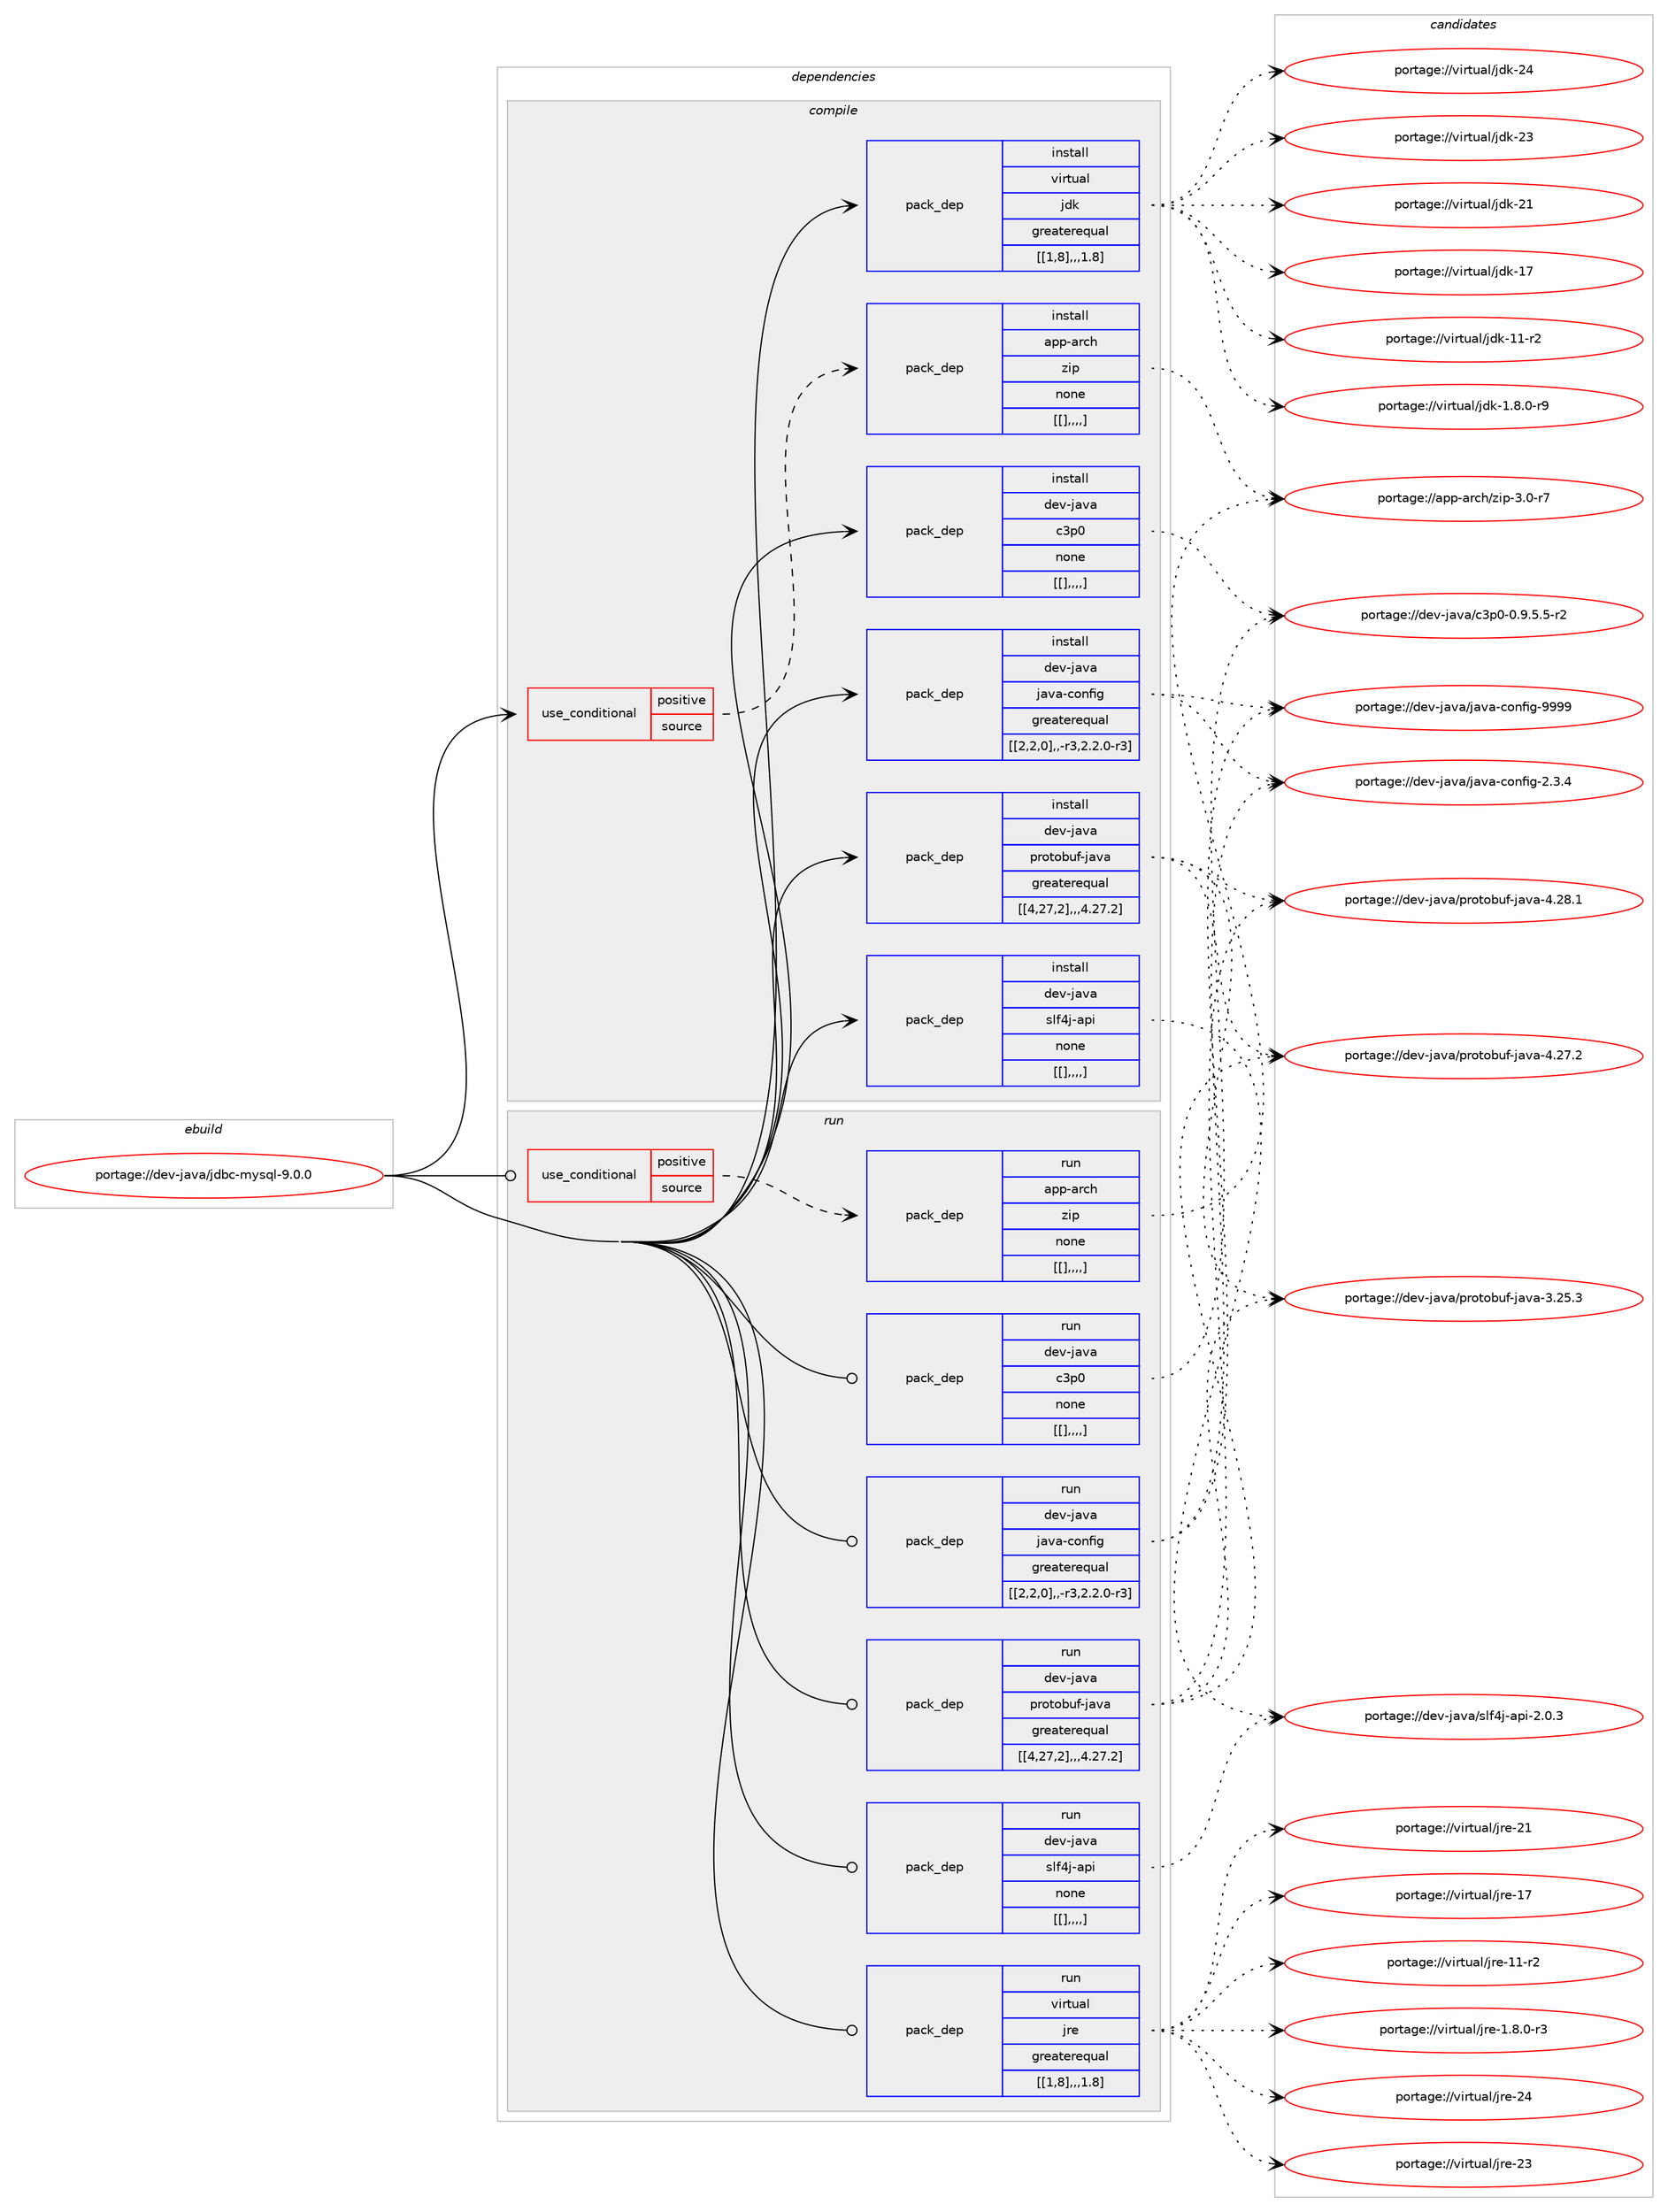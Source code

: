 digraph prolog {

# *************
# Graph options
# *************

newrank=true;
concentrate=true;
compound=true;
graph [rankdir=LR,fontname=Helvetica,fontsize=10,ranksep=1.5];#, ranksep=2.5, nodesep=0.2];
edge  [arrowhead=vee];
node  [fontname=Helvetica,fontsize=10];

# **********
# The ebuild
# **********

subgraph cluster_leftcol {
color=gray;
label=<<i>ebuild</i>>;
id [label="portage://dev-java/jdbc-mysql-9.0.0", color=red, width=4, href="../dev-java/jdbc-mysql-9.0.0.svg"];
}

# ****************
# The dependencies
# ****************

subgraph cluster_midcol {
color=gray;
label=<<i>dependencies</i>>;
subgraph cluster_compile {
fillcolor="#eeeeee";
style=filled;
label=<<i>compile</i>>;
subgraph cond22638 {
dependency95463 [label=<<TABLE BORDER="0" CELLBORDER="1" CELLSPACING="0" CELLPADDING="4"><TR><TD ROWSPAN="3" CELLPADDING="10">use_conditional</TD></TR><TR><TD>positive</TD></TR><TR><TD>source</TD></TR></TABLE>>, shape=none, color=red];
subgraph pack71779 {
dependency95464 [label=<<TABLE BORDER="0" CELLBORDER="1" CELLSPACING="0" CELLPADDING="4" WIDTH="220"><TR><TD ROWSPAN="6" CELLPADDING="30">pack_dep</TD></TR><TR><TD WIDTH="110">install</TD></TR><TR><TD>app-arch</TD></TR><TR><TD>zip</TD></TR><TR><TD>none</TD></TR><TR><TD>[[],,,,]</TD></TR></TABLE>>, shape=none, color=blue];
}
dependency95463:e -> dependency95464:w [weight=20,style="dashed",arrowhead="vee"];
}
id:e -> dependency95463:w [weight=20,style="solid",arrowhead="vee"];
subgraph pack71780 {
dependency95465 [label=<<TABLE BORDER="0" CELLBORDER="1" CELLSPACING="0" CELLPADDING="4" WIDTH="220"><TR><TD ROWSPAN="6" CELLPADDING="30">pack_dep</TD></TR><TR><TD WIDTH="110">install</TD></TR><TR><TD>dev-java</TD></TR><TR><TD>c3p0</TD></TR><TR><TD>none</TD></TR><TR><TD>[[],,,,]</TD></TR></TABLE>>, shape=none, color=blue];
}
id:e -> dependency95465:w [weight=20,style="solid",arrowhead="vee"];
subgraph pack71781 {
dependency95466 [label=<<TABLE BORDER="0" CELLBORDER="1" CELLSPACING="0" CELLPADDING="4" WIDTH="220"><TR><TD ROWSPAN="6" CELLPADDING="30">pack_dep</TD></TR><TR><TD WIDTH="110">install</TD></TR><TR><TD>dev-java</TD></TR><TR><TD>java-config</TD></TR><TR><TD>greaterequal</TD></TR><TR><TD>[[2,2,0],,-r3,2.2.0-r3]</TD></TR></TABLE>>, shape=none, color=blue];
}
id:e -> dependency95466:w [weight=20,style="solid",arrowhead="vee"];
subgraph pack71782 {
dependency95467 [label=<<TABLE BORDER="0" CELLBORDER="1" CELLSPACING="0" CELLPADDING="4" WIDTH="220"><TR><TD ROWSPAN="6" CELLPADDING="30">pack_dep</TD></TR><TR><TD WIDTH="110">install</TD></TR><TR><TD>dev-java</TD></TR><TR><TD>protobuf-java</TD></TR><TR><TD>greaterequal</TD></TR><TR><TD>[[4,27,2],,,4.27.2]</TD></TR></TABLE>>, shape=none, color=blue];
}
id:e -> dependency95467:w [weight=20,style="solid",arrowhead="vee"];
subgraph pack71783 {
dependency95468 [label=<<TABLE BORDER="0" CELLBORDER="1" CELLSPACING="0" CELLPADDING="4" WIDTH="220"><TR><TD ROWSPAN="6" CELLPADDING="30">pack_dep</TD></TR><TR><TD WIDTH="110">install</TD></TR><TR><TD>dev-java</TD></TR><TR><TD>slf4j-api</TD></TR><TR><TD>none</TD></TR><TR><TD>[[],,,,]</TD></TR></TABLE>>, shape=none, color=blue];
}
id:e -> dependency95468:w [weight=20,style="solid",arrowhead="vee"];
subgraph pack71784 {
dependency95469 [label=<<TABLE BORDER="0" CELLBORDER="1" CELLSPACING="0" CELLPADDING="4" WIDTH="220"><TR><TD ROWSPAN="6" CELLPADDING="30">pack_dep</TD></TR><TR><TD WIDTH="110">install</TD></TR><TR><TD>virtual</TD></TR><TR><TD>jdk</TD></TR><TR><TD>greaterequal</TD></TR><TR><TD>[[1,8],,,1.8]</TD></TR></TABLE>>, shape=none, color=blue];
}
id:e -> dependency95469:w [weight=20,style="solid",arrowhead="vee"];
}
subgraph cluster_compileandrun {
fillcolor="#eeeeee";
style=filled;
label=<<i>compile and run</i>>;
}
subgraph cluster_run {
fillcolor="#eeeeee";
style=filled;
label=<<i>run</i>>;
subgraph cond22639 {
dependency95470 [label=<<TABLE BORDER="0" CELLBORDER="1" CELLSPACING="0" CELLPADDING="4"><TR><TD ROWSPAN="3" CELLPADDING="10">use_conditional</TD></TR><TR><TD>positive</TD></TR><TR><TD>source</TD></TR></TABLE>>, shape=none, color=red];
subgraph pack71785 {
dependency95471 [label=<<TABLE BORDER="0" CELLBORDER="1" CELLSPACING="0" CELLPADDING="4" WIDTH="220"><TR><TD ROWSPAN="6" CELLPADDING="30">pack_dep</TD></TR><TR><TD WIDTH="110">run</TD></TR><TR><TD>app-arch</TD></TR><TR><TD>zip</TD></TR><TR><TD>none</TD></TR><TR><TD>[[],,,,]</TD></TR></TABLE>>, shape=none, color=blue];
}
dependency95470:e -> dependency95471:w [weight=20,style="dashed",arrowhead="vee"];
}
id:e -> dependency95470:w [weight=20,style="solid",arrowhead="odot"];
subgraph pack71786 {
dependency95472 [label=<<TABLE BORDER="0" CELLBORDER="1" CELLSPACING="0" CELLPADDING="4" WIDTH="220"><TR><TD ROWSPAN="6" CELLPADDING="30">pack_dep</TD></TR><TR><TD WIDTH="110">run</TD></TR><TR><TD>dev-java</TD></TR><TR><TD>c3p0</TD></TR><TR><TD>none</TD></TR><TR><TD>[[],,,,]</TD></TR></TABLE>>, shape=none, color=blue];
}
id:e -> dependency95472:w [weight=20,style="solid",arrowhead="odot"];
subgraph pack71787 {
dependency95473 [label=<<TABLE BORDER="0" CELLBORDER="1" CELLSPACING="0" CELLPADDING="4" WIDTH="220"><TR><TD ROWSPAN="6" CELLPADDING="30">pack_dep</TD></TR><TR><TD WIDTH="110">run</TD></TR><TR><TD>dev-java</TD></TR><TR><TD>java-config</TD></TR><TR><TD>greaterequal</TD></TR><TR><TD>[[2,2,0],,-r3,2.2.0-r3]</TD></TR></TABLE>>, shape=none, color=blue];
}
id:e -> dependency95473:w [weight=20,style="solid",arrowhead="odot"];
subgraph pack71788 {
dependency95474 [label=<<TABLE BORDER="0" CELLBORDER="1" CELLSPACING="0" CELLPADDING="4" WIDTH="220"><TR><TD ROWSPAN="6" CELLPADDING="30">pack_dep</TD></TR><TR><TD WIDTH="110">run</TD></TR><TR><TD>dev-java</TD></TR><TR><TD>protobuf-java</TD></TR><TR><TD>greaterequal</TD></TR><TR><TD>[[4,27,2],,,4.27.2]</TD></TR></TABLE>>, shape=none, color=blue];
}
id:e -> dependency95474:w [weight=20,style="solid",arrowhead="odot"];
subgraph pack71789 {
dependency95475 [label=<<TABLE BORDER="0" CELLBORDER="1" CELLSPACING="0" CELLPADDING="4" WIDTH="220"><TR><TD ROWSPAN="6" CELLPADDING="30">pack_dep</TD></TR><TR><TD WIDTH="110">run</TD></TR><TR><TD>dev-java</TD></TR><TR><TD>slf4j-api</TD></TR><TR><TD>none</TD></TR><TR><TD>[[],,,,]</TD></TR></TABLE>>, shape=none, color=blue];
}
id:e -> dependency95475:w [weight=20,style="solid",arrowhead="odot"];
subgraph pack71790 {
dependency95476 [label=<<TABLE BORDER="0" CELLBORDER="1" CELLSPACING="0" CELLPADDING="4" WIDTH="220"><TR><TD ROWSPAN="6" CELLPADDING="30">pack_dep</TD></TR><TR><TD WIDTH="110">run</TD></TR><TR><TD>virtual</TD></TR><TR><TD>jre</TD></TR><TR><TD>greaterequal</TD></TR><TR><TD>[[1,8],,,1.8]</TD></TR></TABLE>>, shape=none, color=blue];
}
id:e -> dependency95476:w [weight=20,style="solid",arrowhead="odot"];
}
}

# **************
# The candidates
# **************

subgraph cluster_choices {
rank=same;
color=gray;
label=<<i>candidates</i>>;

subgraph choice71779 {
color=black;
nodesep=1;
choice9711211245971149910447122105112455146484511455 [label="portage://app-arch/zip-3.0-r7", color=red, width=4,href="../app-arch/zip-3.0-r7.svg"];
dependency95464:e -> choice9711211245971149910447122105112455146484511455:w [style=dotted,weight="100"];
}
subgraph choice71780 {
color=black;
nodesep=1;
choice1001011184510697118974799511124845484657465346534511450 [label="portage://dev-java/c3p0-0.9.5.5-r2", color=red, width=4,href="../dev-java/c3p0-0.9.5.5-r2.svg"];
dependency95465:e -> choice1001011184510697118974799511124845484657465346534511450:w [style=dotted,weight="100"];
}
subgraph choice71781 {
color=black;
nodesep=1;
choice10010111845106971189747106971189745991111101021051034557575757 [label="portage://dev-java/java-config-9999", color=red, width=4,href="../dev-java/java-config-9999.svg"];
choice1001011184510697118974710697118974599111110102105103455046514652 [label="portage://dev-java/java-config-2.3.4", color=red, width=4,href="../dev-java/java-config-2.3.4.svg"];
dependency95466:e -> choice10010111845106971189747106971189745991111101021051034557575757:w [style=dotted,weight="100"];
dependency95466:e -> choice1001011184510697118974710697118974599111110102105103455046514652:w [style=dotted,weight="100"];
}
subgraph choice71782 {
color=black;
nodesep=1;
choice100101118451069711897471121141111161119811710245106971189745524650564649 [label="portage://dev-java/protobuf-java-4.28.1", color=red, width=4,href="../dev-java/protobuf-java-4.28.1.svg"];
choice100101118451069711897471121141111161119811710245106971189745524650554650 [label="portage://dev-java/protobuf-java-4.27.2", color=red, width=4,href="../dev-java/protobuf-java-4.27.2.svg"];
choice100101118451069711897471121141111161119811710245106971189745514650534651 [label="portage://dev-java/protobuf-java-3.25.3", color=red, width=4,href="../dev-java/protobuf-java-3.25.3.svg"];
dependency95467:e -> choice100101118451069711897471121141111161119811710245106971189745524650564649:w [style=dotted,weight="100"];
dependency95467:e -> choice100101118451069711897471121141111161119811710245106971189745524650554650:w [style=dotted,weight="100"];
dependency95467:e -> choice100101118451069711897471121141111161119811710245106971189745514650534651:w [style=dotted,weight="100"];
}
subgraph choice71783 {
color=black;
nodesep=1;
choice10010111845106971189747115108102521064597112105455046484651 [label="portage://dev-java/slf4j-api-2.0.3", color=red, width=4,href="../dev-java/slf4j-api-2.0.3.svg"];
dependency95468:e -> choice10010111845106971189747115108102521064597112105455046484651:w [style=dotted,weight="100"];
}
subgraph choice71784 {
color=black;
nodesep=1;
choice1181051141161179710847106100107455052 [label="portage://virtual/jdk-24", color=red, width=4,href="../virtual/jdk-24.svg"];
choice1181051141161179710847106100107455051 [label="portage://virtual/jdk-23", color=red, width=4,href="../virtual/jdk-23.svg"];
choice1181051141161179710847106100107455049 [label="portage://virtual/jdk-21", color=red, width=4,href="../virtual/jdk-21.svg"];
choice1181051141161179710847106100107454955 [label="portage://virtual/jdk-17", color=red, width=4,href="../virtual/jdk-17.svg"];
choice11810511411611797108471061001074549494511450 [label="portage://virtual/jdk-11-r2", color=red, width=4,href="../virtual/jdk-11-r2.svg"];
choice11810511411611797108471061001074549465646484511457 [label="portage://virtual/jdk-1.8.0-r9", color=red, width=4,href="../virtual/jdk-1.8.0-r9.svg"];
dependency95469:e -> choice1181051141161179710847106100107455052:w [style=dotted,weight="100"];
dependency95469:e -> choice1181051141161179710847106100107455051:w [style=dotted,weight="100"];
dependency95469:e -> choice1181051141161179710847106100107455049:w [style=dotted,weight="100"];
dependency95469:e -> choice1181051141161179710847106100107454955:w [style=dotted,weight="100"];
dependency95469:e -> choice11810511411611797108471061001074549494511450:w [style=dotted,weight="100"];
dependency95469:e -> choice11810511411611797108471061001074549465646484511457:w [style=dotted,weight="100"];
}
subgraph choice71785 {
color=black;
nodesep=1;
choice9711211245971149910447122105112455146484511455 [label="portage://app-arch/zip-3.0-r7", color=red, width=4,href="../app-arch/zip-3.0-r7.svg"];
dependency95471:e -> choice9711211245971149910447122105112455146484511455:w [style=dotted,weight="100"];
}
subgraph choice71786 {
color=black;
nodesep=1;
choice1001011184510697118974799511124845484657465346534511450 [label="portage://dev-java/c3p0-0.9.5.5-r2", color=red, width=4,href="../dev-java/c3p0-0.9.5.5-r2.svg"];
dependency95472:e -> choice1001011184510697118974799511124845484657465346534511450:w [style=dotted,weight="100"];
}
subgraph choice71787 {
color=black;
nodesep=1;
choice10010111845106971189747106971189745991111101021051034557575757 [label="portage://dev-java/java-config-9999", color=red, width=4,href="../dev-java/java-config-9999.svg"];
choice1001011184510697118974710697118974599111110102105103455046514652 [label="portage://dev-java/java-config-2.3.4", color=red, width=4,href="../dev-java/java-config-2.3.4.svg"];
dependency95473:e -> choice10010111845106971189747106971189745991111101021051034557575757:w [style=dotted,weight="100"];
dependency95473:e -> choice1001011184510697118974710697118974599111110102105103455046514652:w [style=dotted,weight="100"];
}
subgraph choice71788 {
color=black;
nodesep=1;
choice100101118451069711897471121141111161119811710245106971189745524650564649 [label="portage://dev-java/protobuf-java-4.28.1", color=red, width=4,href="../dev-java/protobuf-java-4.28.1.svg"];
choice100101118451069711897471121141111161119811710245106971189745524650554650 [label="portage://dev-java/protobuf-java-4.27.2", color=red, width=4,href="../dev-java/protobuf-java-4.27.2.svg"];
choice100101118451069711897471121141111161119811710245106971189745514650534651 [label="portage://dev-java/protobuf-java-3.25.3", color=red, width=4,href="../dev-java/protobuf-java-3.25.3.svg"];
dependency95474:e -> choice100101118451069711897471121141111161119811710245106971189745524650564649:w [style=dotted,weight="100"];
dependency95474:e -> choice100101118451069711897471121141111161119811710245106971189745524650554650:w [style=dotted,weight="100"];
dependency95474:e -> choice100101118451069711897471121141111161119811710245106971189745514650534651:w [style=dotted,weight="100"];
}
subgraph choice71789 {
color=black;
nodesep=1;
choice10010111845106971189747115108102521064597112105455046484651 [label="portage://dev-java/slf4j-api-2.0.3", color=red, width=4,href="../dev-java/slf4j-api-2.0.3.svg"];
dependency95475:e -> choice10010111845106971189747115108102521064597112105455046484651:w [style=dotted,weight="100"];
}
subgraph choice71790 {
color=black;
nodesep=1;
choice1181051141161179710847106114101455052 [label="portage://virtual/jre-24", color=red, width=4,href="../virtual/jre-24.svg"];
choice1181051141161179710847106114101455051 [label="portage://virtual/jre-23", color=red, width=4,href="../virtual/jre-23.svg"];
choice1181051141161179710847106114101455049 [label="portage://virtual/jre-21", color=red, width=4,href="../virtual/jre-21.svg"];
choice1181051141161179710847106114101454955 [label="portage://virtual/jre-17", color=red, width=4,href="../virtual/jre-17.svg"];
choice11810511411611797108471061141014549494511450 [label="portage://virtual/jre-11-r2", color=red, width=4,href="../virtual/jre-11-r2.svg"];
choice11810511411611797108471061141014549465646484511451 [label="portage://virtual/jre-1.8.0-r3", color=red, width=4,href="../virtual/jre-1.8.0-r3.svg"];
dependency95476:e -> choice1181051141161179710847106114101455052:w [style=dotted,weight="100"];
dependency95476:e -> choice1181051141161179710847106114101455051:w [style=dotted,weight="100"];
dependency95476:e -> choice1181051141161179710847106114101455049:w [style=dotted,weight="100"];
dependency95476:e -> choice1181051141161179710847106114101454955:w [style=dotted,weight="100"];
dependency95476:e -> choice11810511411611797108471061141014549494511450:w [style=dotted,weight="100"];
dependency95476:e -> choice11810511411611797108471061141014549465646484511451:w [style=dotted,weight="100"];
}
}

}
